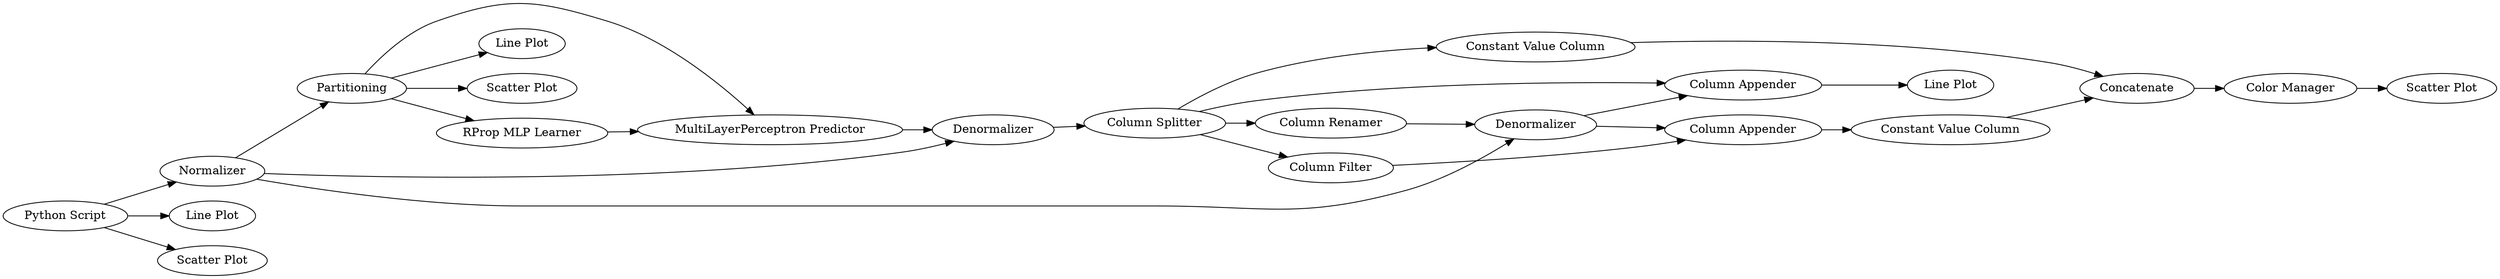 digraph {
	16 -> 12
	4 -> 3
	21 -> 19
	5 -> 4
	13 -> 14
	15 -> 18
	13 -> 21
	4 -> 6
	4 -> 8
	20 -> 19
	1 -> 5
	5 -> 15
	14 -> 15
	1 -> 2
	17 -> 18
	22 -> 11
	5 -> 7
	15 -> 16
	13 -> 16
	1 -> 10
	19 -> 22
	13 -> 17
	18 -> 20
	7 -> 13
	6 -> 7
	3 -> 6
	4 -> 9
	7 [label=Denormalizer]
	9 [label="Scatter Plot"]
	21 [label="Constant Value Column"]
	18 [label="Column Appender"]
	8 [label="Line Plot"]
	17 [label="Column Filter"]
	3 [label="RProp MLP Learner"]
	19 [label=Concatenate]
	6 [label="MultiLayerPerceptron Predictor"]
	15 [label=Denormalizer]
	12 [label="Line Plot"]
	10 [label="Scatter Plot"]
	16 [label="Column Appender"]
	1 [label="Python Script"]
	22 [label="Color Manager"]
	11 [label="Scatter Plot"]
	4 [label=Partitioning]
	14 [label="Column Renamer"]
	5 [label=Normalizer]
	13 [label="Column Splitter"]
	20 [label="Constant Value Column"]
	2 [label="Line Plot"]
	rankdir=LR
}
